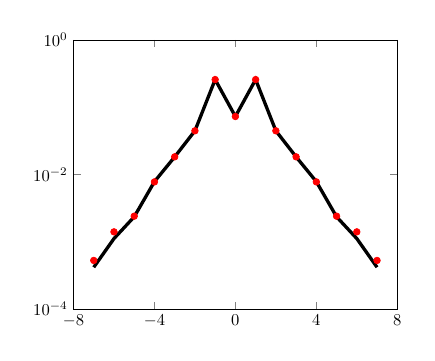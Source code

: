 \begin{tikzpicture}[scale=0.6]

\begin{axis}[
  xmin = -8,
  xmax = 8,
  xtick = {-8,-4,0,4,8},
%  xlabel = {Number of Time Steps},
  ymin = 1.0e-4,
  ymax = 1.0e-0,
  ytick = {1e-4,1e-2,1e0},
%  ytick = {1e-4,1e-3,1e-2,1e-1},
%  yticklabels = {$10^{-4}$,$10^{-3}$,$10^{-2}$,$10^{-1}$},
  ymode = log,
%  ylabel = {Error},
%  ylabel style = {yshift = 10pt},
%  legend style = {font=\small},
%  legend entries = {no fixes ($N=64$,fix area and length,reduce aliasing,both},
%  legend style = {draw=none},
  ]

% "Exact" single-layer potential
\addplot [color=black,solid,line width=2] table{
-7.0e+00 4.168e-04
-6.0e+00 1.113e-03
-5.0e+00 2.348e-03
-4.0e+00 7.825e-03
-3.0e+00 1.827e-02
-2.0e+00 4.458e-02
-1.0e+00 2.578e-01
0.0e+00 7.281e-02
1.0e+00 2.578e-01
2.0e+00 4.458e-02
3.0e+00 1.827e-02
4.0e+00 7.825e-03
5.0e+00 2.348e-03
6.0e+00 1.113e-03
7.0e+00 4.168e-04
};

% No anti-aliasing; Yes shape correct
\addplot [color=red,only marks,mark=*] table{
-7.0e+00 5.266e-04
-6.0e+00 1.402e-03
-5.0e+00 2.398e-03
-4.0e+00 7.759e-03
-3.0e+00 1.83e-02
-2.0e+00 4.459e-02
-1.0e+00 2.577e-01
0.0e+00 7.278e-02
1.0e+00 2.577e-01
2.0e+00 4.459e-02
3.0e+00 1.83e-02
4.0e+00 7.759e-03
5.0e+00 2.398e-03
6.0e+00 1.402e-03
7.0e+00 5.266e-04
};


\end{axis}


\end{tikzpicture}

